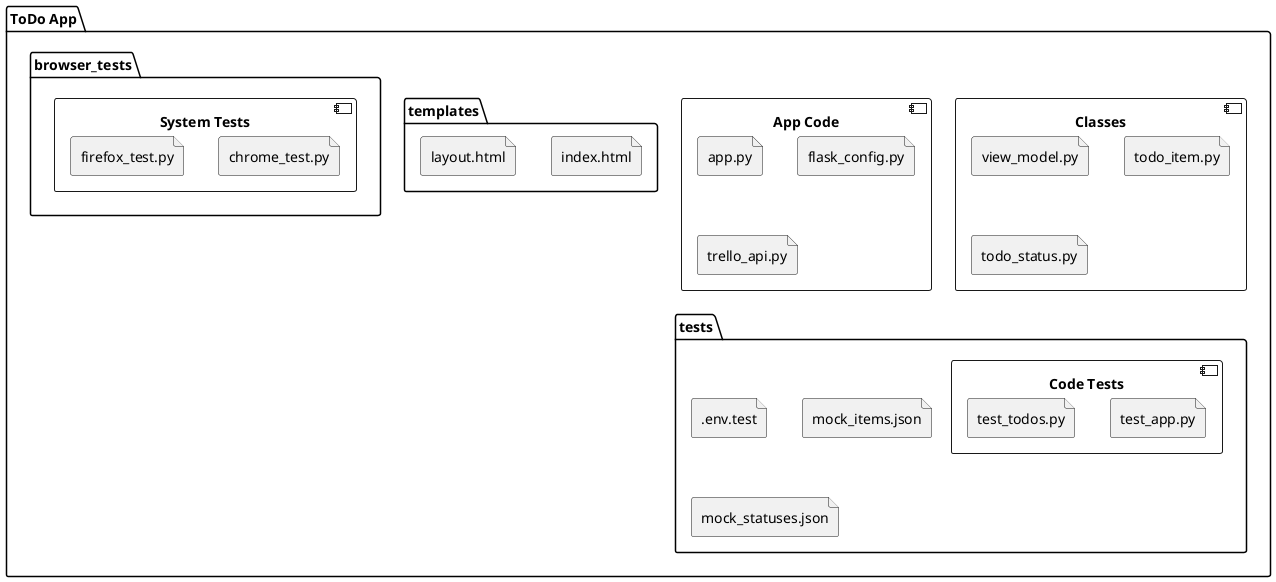 @startuml "Package Diagram"
    package "ToDo App" {
        component "Classes"{
            file "view_model.py"
            file "todo_item.py"
            file "todo_status.py"
        }
        component "App Code" {
            file "app.py"
            file "flask_config.py"
            file "trello_api.py"
        }
        folder "templates" {
            file "index.html"
            file "layout.html"
        }
        folder "tests" {
            component "Code Tests" {
                file "test_app.py"
                file "test_todos.py"
            }
            file ".env.test"
            file "mock_items.json"
            file "mock_statuses.json"
        }
        folder "browser_tests" {
            component "System Tests" {
                file "chrome_test.py"
                file "firefox_test.py"
            }
        }
    }
@enduml